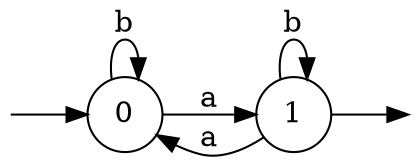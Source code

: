 digraph
{
  vcsn_context = "lal_char(ab)_b"
  rankdir = LR
  {
    node [style = invis, shape = none, label = "", width = 0, height = 0]
    I0
    F1
  }
  {
    node [shape = circle]
    0
    1
  }
  I0 -> 0
  0 -> 0 [label = "b"]
  0 -> 1 [label = "a"]
  1 -> F1
  1 -> 0 [label = "a"]
  1 -> 1 [label = "b"]
}
